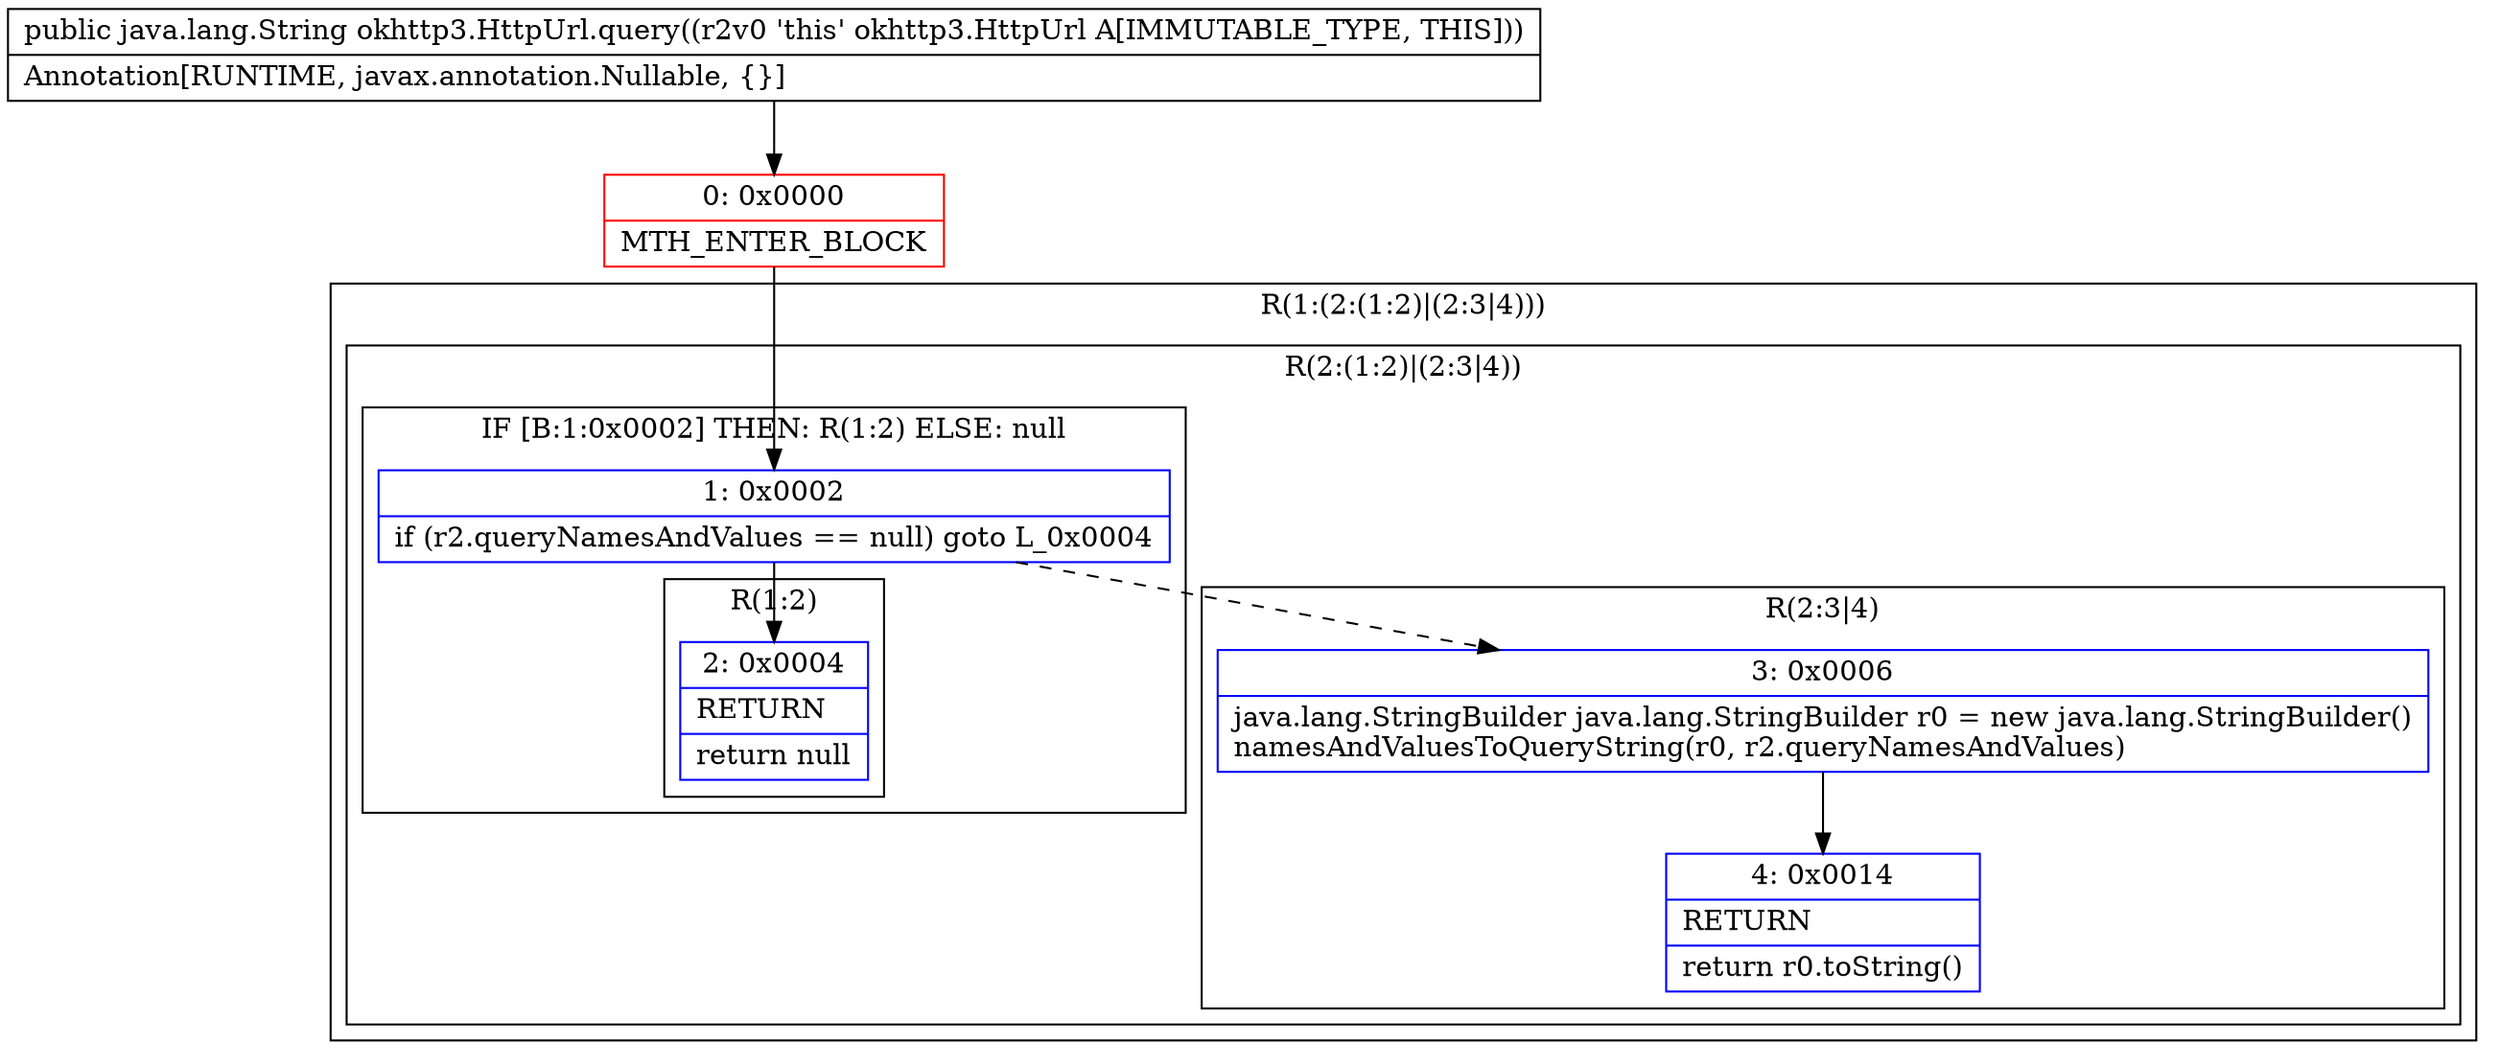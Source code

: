 digraph "CFG forokhttp3.HttpUrl.query()Ljava\/lang\/String;" {
subgraph cluster_Region_912149191 {
label = "R(1:(2:(1:2)|(2:3|4)))";
node [shape=record,color=blue];
subgraph cluster_Region_1021612225 {
label = "R(2:(1:2)|(2:3|4))";
node [shape=record,color=blue];
subgraph cluster_IfRegion_1598998972 {
label = "IF [B:1:0x0002] THEN: R(1:2) ELSE: null";
node [shape=record,color=blue];
Node_1 [shape=record,label="{1\:\ 0x0002|if (r2.queryNamesAndValues == null) goto L_0x0004\l}"];
subgraph cluster_Region_1887120823 {
label = "R(1:2)";
node [shape=record,color=blue];
Node_2 [shape=record,label="{2\:\ 0x0004|RETURN\l|return null\l}"];
}
}
subgraph cluster_Region_1883823831 {
label = "R(2:3|4)";
node [shape=record,color=blue];
Node_3 [shape=record,label="{3\:\ 0x0006|java.lang.StringBuilder java.lang.StringBuilder r0 = new java.lang.StringBuilder()\lnamesAndValuesToQueryString(r0, r2.queryNamesAndValues)\l}"];
Node_4 [shape=record,label="{4\:\ 0x0014|RETURN\l|return r0.toString()\l}"];
}
}
}
Node_0 [shape=record,color=red,label="{0\:\ 0x0000|MTH_ENTER_BLOCK\l}"];
MethodNode[shape=record,label="{public java.lang.String okhttp3.HttpUrl.query((r2v0 'this' okhttp3.HttpUrl A[IMMUTABLE_TYPE, THIS]))  | Annotation[RUNTIME, javax.annotation.Nullable, \{\}]\l}"];
MethodNode -> Node_0;
Node_1 -> Node_2;
Node_1 -> Node_3[style=dashed];
Node_3 -> Node_4;
Node_0 -> Node_1;
}


